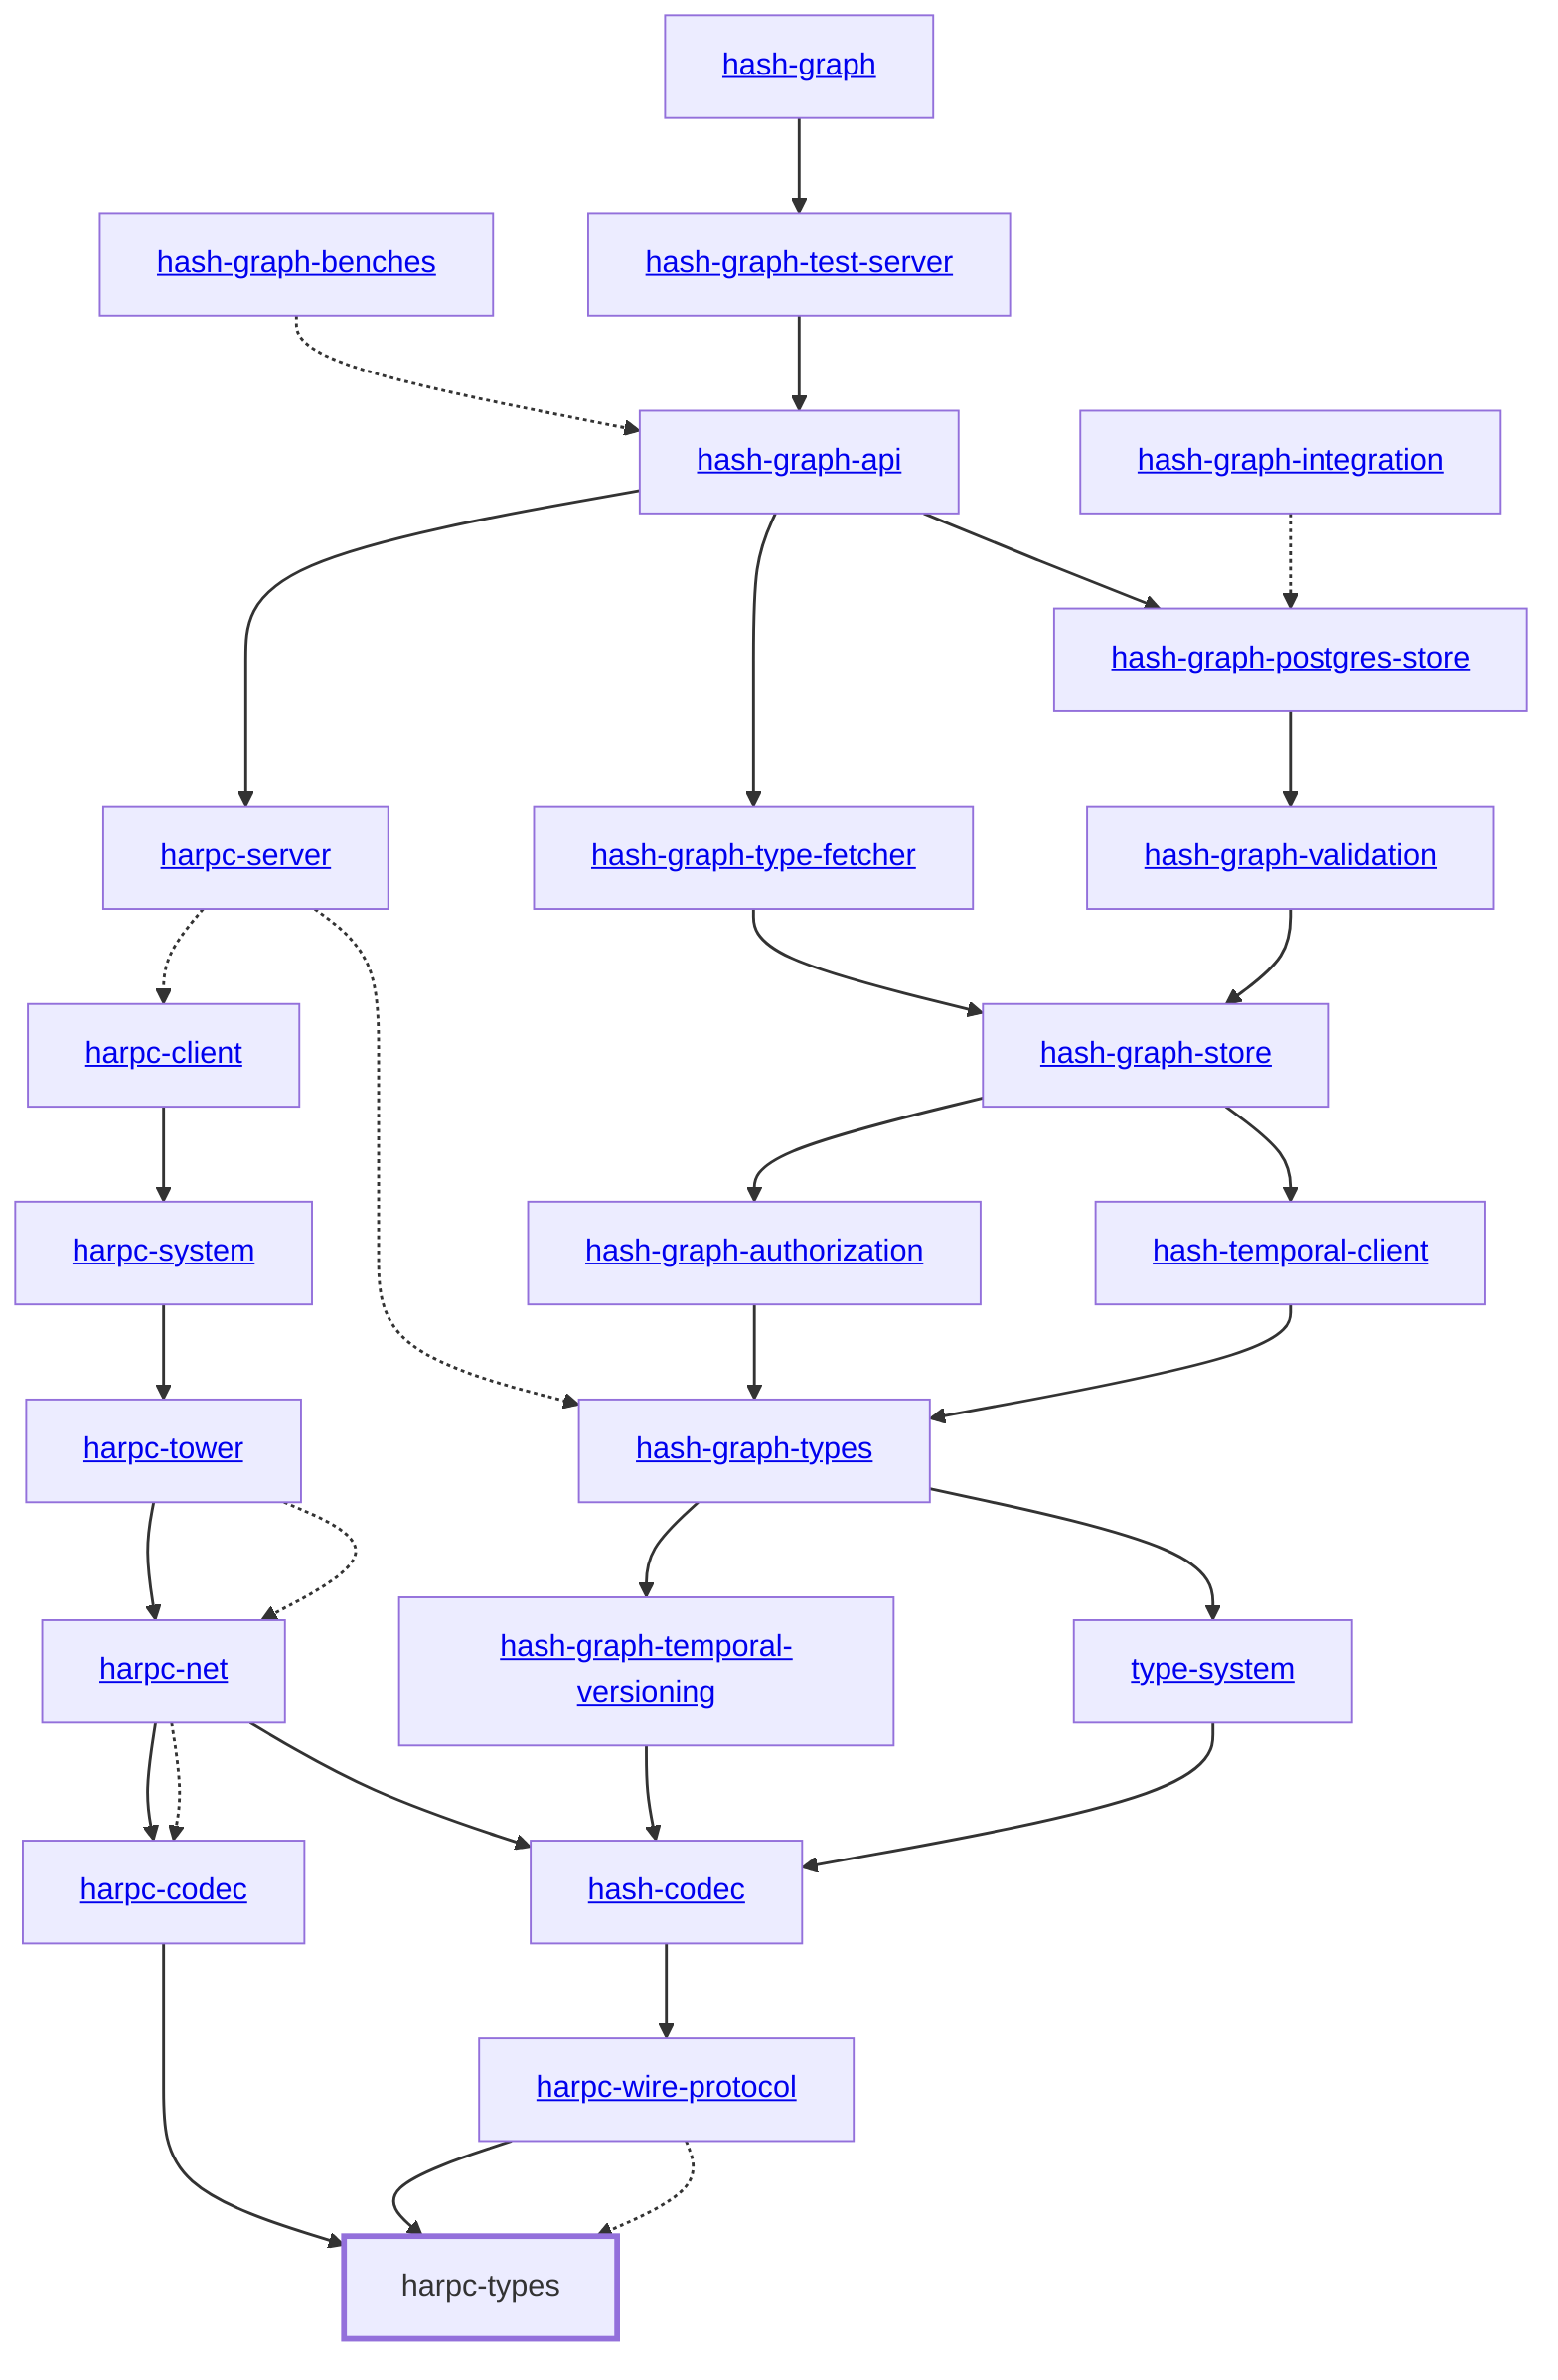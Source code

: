graph TD
    %% Configure the diagram
    linkStyle default stroke-width:1.5px
    classDef default stroke-width:1px
    classDef root stroke-width:3px
    classDef dev stroke-width:1px
    classDef build stroke-width:1px
    %% Legend
    %% --> : Normal dependency
    %% -.-> : Dev dependency
    %% ---> : Build dependency
    0[harpc-types]
    class 0 root
    1[<a href="../harpc_client/index.html">harpc-client</a>]
    2[<a href="../harpc_codec/index.html">harpc-codec</a>]
    3[<a href="../harpc_net/index.html">harpc-net</a>]
    4[<a href="../harpc_server/index.html">harpc-server</a>]
    5[<a href="../harpc_system/index.html">harpc-system</a>]
    6[<a href="../harpc_tower/index.html">harpc-tower</a>]
    7[<a href="../harpc_wire_protocol/index.html">harpc-wire-protocol</a>]
    8[<a href="../hash_codec/index.html">hash-codec</a>]
    9[<a href="../hash_graph_api/index.html">hash-graph-api</a>]
    10[<a href="../hash_graph/index.html">hash-graph</a>]
    11[<a href="../hash_graph_authorization/index.html">hash-graph-authorization</a>]
    12[<a href="../hash_graph_integration/index.html">hash-graph-integration</a>]
    13[<a href="../hash_graph_postgres_store/index.html">hash-graph-postgres-store</a>]
    14[<a href="../hash_graph_store/index.html">hash-graph-store</a>]
    15[<a href="../hash_graph_temporal_versioning/index.html">hash-graph-temporal-versioning</a>]
    16[<a href="../hash_graph_test_server/index.html">hash-graph-test-server</a>]
    class 16 dev
    17[<a href="../hash_graph_types/index.html">hash-graph-types</a>]
    18[<a href="../type_system/index.html">type-system</a>]
    19[<a href="../hash_graph_benches/index.html">hash-graph-benches</a>]
    20[<a href="../hash_graph_type_fetcher/index.html">hash-graph-type-fetcher</a>]
    21[<a href="../hash_graph_validation/index.html">hash-graph-validation</a>]
    22[<a href="../hash_temporal_client/index.html">hash-temporal-client</a>]
    2 --> 0
    7 --> 0
    7 -.-> 0
    4 -.-> 1
    3 --> 2
    3 -.-> 2
    6 --> 3
    6 -.-> 3
    9 --> 4
    1 --> 5
    5 --> 6
    8 --> 7
    3 --> 8
    15 --> 8
    18 --> 8
    19 -.-> 9
    16 --> 9
    14 --> 11
    9 --> 13
    12 -.-> 13
    20 --> 14
    21 --> 14
    17 --> 15
    10 --> 16
    4 -.-> 17
    11 --> 17
    22 --> 17
    17 --> 18
    9 --> 20
    13 --> 21
    14 --> 22